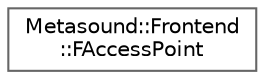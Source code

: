 digraph "Graphical Class Hierarchy"
{
 // INTERACTIVE_SVG=YES
 // LATEX_PDF_SIZE
  bgcolor="transparent";
  edge [fontname=Helvetica,fontsize=10,labelfontname=Helvetica,labelfontsize=10];
  node [fontname=Helvetica,fontsize=10,shape=box,height=0.2,width=0.4];
  rankdir="LR";
  Node0 [id="Node000000",label="Metasound::Frontend\l::FAccessPoint",height=0.2,width=0.4,color="grey40", fillcolor="white", style="filled",URL="$d8/d90/classMetasound_1_1Frontend_1_1FAccessPoint.html",tooltip="FAccessPoint acts as a lifecycle tracker for the TAccessPtrs it creates."];
}
